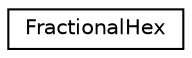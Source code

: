 digraph "Graphical Class Hierarchy"
{
  edge [fontname="Helvetica",fontsize="10",labelfontname="Helvetica",labelfontsize="10"];
  node [fontname="Helvetica",fontsize="10",shape=record];
  rankdir="LR";
  Node1 [label="FractionalHex",height=0.2,width=0.4,color="black", fillcolor="white", style="filled",URL="$classFractionalHex.html",tooltip="Class for handling Hexes with double precision. "];
}
